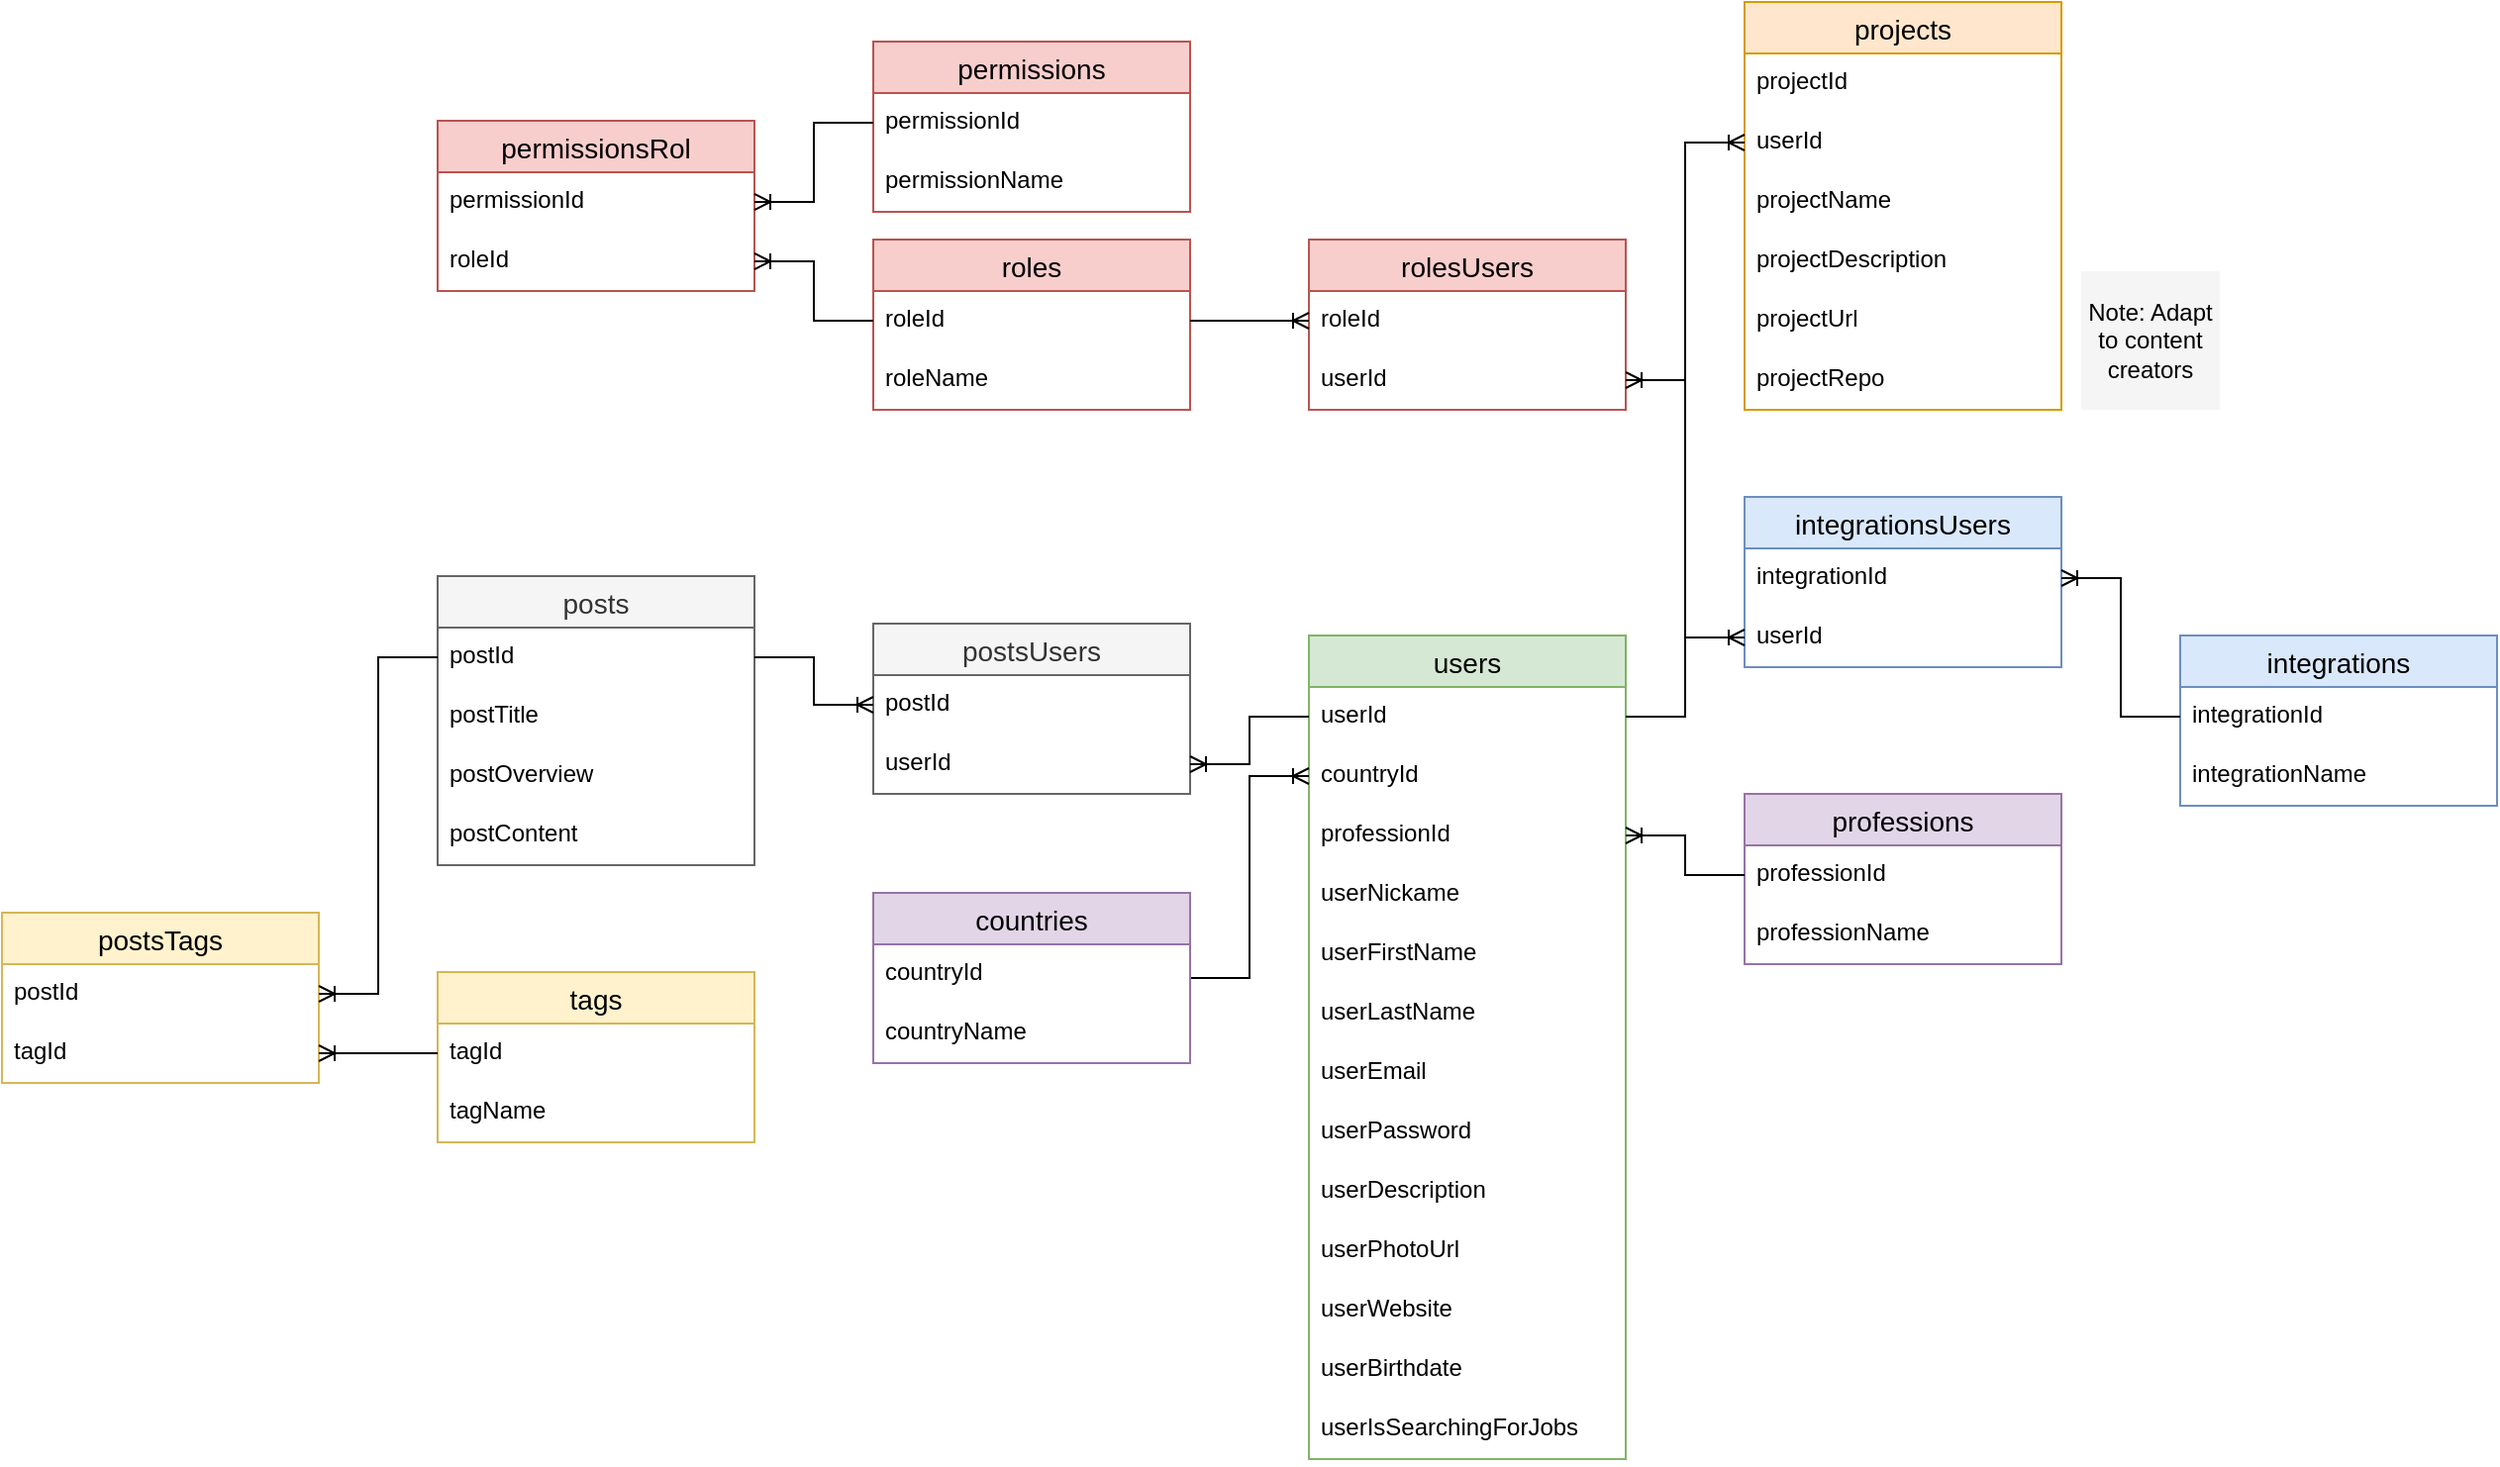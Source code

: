<mxfile version="15.7.0" type="github">
  <diagram id="R2lEEEUBdFMjLlhIrx00" name="Page-1">
    <mxGraphModel dx="2222" dy="1198" grid="1" gridSize="10" guides="1" tooltips="1" connect="1" arrows="1" fold="1" page="0" pageScale="1" pageWidth="850" pageHeight="1100" math="0" shadow="0" extFonts="Permanent Marker^https://fonts.googleapis.com/css?family=Permanent+Marker">
      <root>
        <mxCell id="0" />
        <mxCell id="1" parent="0" />
        <mxCell id="ThhSwhBpyrz5t6D2Rv6n-1" value="users" style="swimlane;fontStyle=0;childLayout=stackLayout;horizontal=1;startSize=26;horizontalStack=0;resizeParent=1;resizeParentMax=0;resizeLast=0;collapsible=1;marginBottom=0;align=center;fontSize=14;fillColor=#d5e8d4;strokeColor=#82b366;" parent="1" vertex="1">
          <mxGeometry x="80" y="120" width="160" height="416" as="geometry" />
        </mxCell>
        <mxCell id="ThhSwhBpyrz5t6D2Rv6n-2" value="userId" style="text;strokeColor=none;fillColor=none;spacingLeft=4;spacingRight=4;overflow=hidden;rotatable=0;points=[[0,0.5],[1,0.5]];portConstraint=eastwest;fontSize=12;" parent="ThhSwhBpyrz5t6D2Rv6n-1" vertex="1">
          <mxGeometry y="26" width="160" height="30" as="geometry" />
        </mxCell>
        <mxCell id="ThhSwhBpyrz5t6D2Rv6n-61" value="countryId" style="text;strokeColor=none;fillColor=none;spacingLeft=4;spacingRight=4;overflow=hidden;rotatable=0;points=[[0,0.5],[1,0.5]];portConstraint=eastwest;fontSize=12;" parent="ThhSwhBpyrz5t6D2Rv6n-1" vertex="1">
          <mxGeometry y="56" width="160" height="30" as="geometry" />
        </mxCell>
        <mxCell id="ThhSwhBpyrz5t6D2Rv6n-3" value="professionId" style="text;strokeColor=none;fillColor=none;spacingLeft=4;spacingRight=4;overflow=hidden;rotatable=0;points=[[0,0.5],[1,0.5]];portConstraint=eastwest;fontSize=12;" parent="ThhSwhBpyrz5t6D2Rv6n-1" vertex="1">
          <mxGeometry y="86" width="160" height="30" as="geometry" />
        </mxCell>
        <mxCell id="ThhSwhBpyrz5t6D2Rv6n-12" value="userNickame" style="text;strokeColor=none;fillColor=none;spacingLeft=4;spacingRight=4;overflow=hidden;rotatable=0;points=[[0,0.5],[1,0.5]];portConstraint=eastwest;fontSize=12;" parent="ThhSwhBpyrz5t6D2Rv6n-1" vertex="1">
          <mxGeometry y="116" width="160" height="30" as="geometry" />
        </mxCell>
        <mxCell id="ThhSwhBpyrz5t6D2Rv6n-13" value="userFirstName" style="text;strokeColor=none;fillColor=none;spacingLeft=4;spacingRight=4;overflow=hidden;rotatable=0;points=[[0,0.5],[1,0.5]];portConstraint=eastwest;fontSize=12;" parent="ThhSwhBpyrz5t6D2Rv6n-1" vertex="1">
          <mxGeometry y="146" width="160" height="30" as="geometry" />
        </mxCell>
        <mxCell id="ThhSwhBpyrz5t6D2Rv6n-4" value="userLastName" style="text;strokeColor=none;fillColor=none;spacingLeft=4;spacingRight=4;overflow=hidden;rotatable=0;points=[[0,0.5],[1,0.5]];portConstraint=eastwest;fontSize=12;" parent="ThhSwhBpyrz5t6D2Rv6n-1" vertex="1">
          <mxGeometry y="176" width="160" height="30" as="geometry" />
        </mxCell>
        <mxCell id="ThhSwhBpyrz5t6D2Rv6n-5" value="userEmail" style="text;strokeColor=none;fillColor=none;spacingLeft=4;spacingRight=4;overflow=hidden;rotatable=0;points=[[0,0.5],[1,0.5]];portConstraint=eastwest;fontSize=12;" parent="ThhSwhBpyrz5t6D2Rv6n-1" vertex="1">
          <mxGeometry y="206" width="160" height="30" as="geometry" />
        </mxCell>
        <mxCell id="ThhSwhBpyrz5t6D2Rv6n-6" value="userPassword" style="text;strokeColor=none;fillColor=none;spacingLeft=4;spacingRight=4;overflow=hidden;rotatable=0;points=[[0,0.5],[1,0.5]];portConstraint=eastwest;fontSize=12;" parent="ThhSwhBpyrz5t6D2Rv6n-1" vertex="1">
          <mxGeometry y="236" width="160" height="30" as="geometry" />
        </mxCell>
        <mxCell id="ThhSwhBpyrz5t6D2Rv6n-89" value="userDescription" style="text;strokeColor=none;fillColor=none;spacingLeft=4;spacingRight=4;overflow=hidden;rotatable=0;points=[[0,0.5],[1,0.5]];portConstraint=eastwest;fontSize=12;" parent="ThhSwhBpyrz5t6D2Rv6n-1" vertex="1">
          <mxGeometry y="266" width="160" height="30" as="geometry" />
        </mxCell>
        <mxCell id="ThhSwhBpyrz5t6D2Rv6n-59" value="userPhotoUrl" style="text;strokeColor=none;fillColor=none;spacingLeft=4;spacingRight=4;overflow=hidden;rotatable=0;points=[[0,0.5],[1,0.5]];portConstraint=eastwest;fontSize=12;" parent="ThhSwhBpyrz5t6D2Rv6n-1" vertex="1">
          <mxGeometry y="296" width="160" height="30" as="geometry" />
        </mxCell>
        <mxCell id="ThhSwhBpyrz5t6D2Rv6n-60" value="userWebsite" style="text;strokeColor=none;fillColor=none;spacingLeft=4;spacingRight=4;overflow=hidden;rotatable=0;points=[[0,0.5],[1,0.5]];portConstraint=eastwest;fontSize=12;" parent="ThhSwhBpyrz5t6D2Rv6n-1" vertex="1">
          <mxGeometry y="326" width="160" height="30" as="geometry" />
        </mxCell>
        <mxCell id="ThhSwhBpyrz5t6D2Rv6n-88" value="userBirthdate" style="text;strokeColor=none;fillColor=none;spacingLeft=4;spacingRight=4;overflow=hidden;rotatable=0;points=[[0,0.5],[1,0.5]];portConstraint=eastwest;fontSize=12;" parent="ThhSwhBpyrz5t6D2Rv6n-1" vertex="1">
          <mxGeometry y="356" width="160" height="30" as="geometry" />
        </mxCell>
        <mxCell id="ThhSwhBpyrz5t6D2Rv6n-90" value="userIsSearchingForJobs" style="text;strokeColor=none;fillColor=none;spacingLeft=4;spacingRight=4;overflow=hidden;rotatable=0;points=[[0,0.5],[1,0.5]];portConstraint=eastwest;fontSize=12;" parent="ThhSwhBpyrz5t6D2Rv6n-1" vertex="1">
          <mxGeometry y="386" width="160" height="30" as="geometry" />
        </mxCell>
        <mxCell id="ThhSwhBpyrz5t6D2Rv6n-7" value="professions" style="swimlane;fontStyle=0;childLayout=stackLayout;horizontal=1;startSize=26;horizontalStack=0;resizeParent=1;resizeParentMax=0;resizeLast=0;collapsible=1;marginBottom=0;align=center;fontSize=14;fillColor=#e1d5e7;strokeColor=#9673a6;" parent="1" vertex="1">
          <mxGeometry x="300" y="200" width="160" height="86" as="geometry" />
        </mxCell>
        <mxCell id="ThhSwhBpyrz5t6D2Rv6n-8" value="professionId" style="text;strokeColor=none;fillColor=none;spacingLeft=4;spacingRight=4;overflow=hidden;rotatable=0;points=[[0,0.5],[1,0.5]];portConstraint=eastwest;fontSize=12;" parent="ThhSwhBpyrz5t6D2Rv6n-7" vertex="1">
          <mxGeometry y="26" width="160" height="30" as="geometry" />
        </mxCell>
        <mxCell id="ThhSwhBpyrz5t6D2Rv6n-9" value="professionName" style="text;strokeColor=none;fillColor=none;spacingLeft=4;spacingRight=4;overflow=hidden;rotatable=0;points=[[0,0.5],[1,0.5]];portConstraint=eastwest;fontSize=12;" parent="ThhSwhBpyrz5t6D2Rv6n-7" vertex="1">
          <mxGeometry y="56" width="160" height="30" as="geometry" />
        </mxCell>
        <mxCell id="ThhSwhBpyrz5t6D2Rv6n-11" style="edgeStyle=entityRelationEdgeStyle;rounded=0;orthogonalLoop=1;jettySize=auto;html=1;endArrow=ERoneToMany;endFill=0;jumpStyle=arc;" parent="1" source="ThhSwhBpyrz5t6D2Rv6n-8" target="ThhSwhBpyrz5t6D2Rv6n-3" edge="1">
          <mxGeometry relative="1" as="geometry" />
        </mxCell>
        <mxCell id="ThhSwhBpyrz5t6D2Rv6n-14" value="integrations" style="swimlane;fontStyle=0;childLayout=stackLayout;horizontal=1;startSize=26;horizontalStack=0;resizeParent=1;resizeParentMax=0;resizeLast=0;collapsible=1;marginBottom=0;align=center;fontSize=14;fillColor=#dae8fc;strokeColor=#6c8ebf;" parent="1" vertex="1">
          <mxGeometry x="520" y="120" width="160" height="86" as="geometry" />
        </mxCell>
        <mxCell id="ThhSwhBpyrz5t6D2Rv6n-15" value="integrationId" style="text;strokeColor=none;fillColor=none;spacingLeft=4;spacingRight=4;overflow=hidden;rotatable=0;points=[[0,0.5],[1,0.5]];portConstraint=eastwest;fontSize=12;" parent="ThhSwhBpyrz5t6D2Rv6n-14" vertex="1">
          <mxGeometry y="26" width="160" height="30" as="geometry" />
        </mxCell>
        <mxCell id="ThhSwhBpyrz5t6D2Rv6n-16" value="integrationName" style="text;strokeColor=none;fillColor=none;spacingLeft=4;spacingRight=4;overflow=hidden;rotatable=0;points=[[0,0.5],[1,0.5]];portConstraint=eastwest;fontSize=12;" parent="ThhSwhBpyrz5t6D2Rv6n-14" vertex="1">
          <mxGeometry y="56" width="160" height="30" as="geometry" />
        </mxCell>
        <mxCell id="ThhSwhBpyrz5t6D2Rv6n-18" value="integrationsUsers" style="swimlane;fontStyle=0;childLayout=stackLayout;horizontal=1;startSize=26;horizontalStack=0;resizeParent=1;resizeParentMax=0;resizeLast=0;collapsible=1;marginBottom=0;align=center;fontSize=14;fillColor=#dae8fc;strokeColor=#6c8ebf;" parent="1" vertex="1">
          <mxGeometry x="300" y="50" width="160" height="86" as="geometry" />
        </mxCell>
        <mxCell id="ThhSwhBpyrz5t6D2Rv6n-19" value="integrationId" style="text;strokeColor=none;fillColor=none;spacingLeft=4;spacingRight=4;overflow=hidden;rotatable=0;points=[[0,0.5],[1,0.5]];portConstraint=eastwest;fontSize=12;" parent="ThhSwhBpyrz5t6D2Rv6n-18" vertex="1">
          <mxGeometry y="26" width="160" height="30" as="geometry" />
        </mxCell>
        <mxCell id="ThhSwhBpyrz5t6D2Rv6n-20" value="userId" style="text;strokeColor=none;fillColor=none;spacingLeft=4;spacingRight=4;overflow=hidden;rotatable=0;points=[[0,0.5],[1,0.5]];portConstraint=eastwest;fontSize=12;" parent="ThhSwhBpyrz5t6D2Rv6n-18" vertex="1">
          <mxGeometry y="56" width="160" height="30" as="geometry" />
        </mxCell>
        <mxCell id="ThhSwhBpyrz5t6D2Rv6n-26" value="posts" style="swimlane;fontStyle=0;childLayout=stackLayout;horizontal=1;startSize=26;horizontalStack=0;resizeParent=1;resizeParentMax=0;resizeLast=0;collapsible=1;marginBottom=0;align=center;fontSize=14;fillColor=#f5f5f5;strokeColor=#666666;fontColor=#333333;" parent="1" vertex="1">
          <mxGeometry x="-360" y="90" width="160" height="146" as="geometry" />
        </mxCell>
        <mxCell id="ThhSwhBpyrz5t6D2Rv6n-27" value="postId" style="text;strokeColor=none;fillColor=none;spacingLeft=4;spacingRight=4;overflow=hidden;rotatable=0;points=[[0,0.5],[1,0.5]];portConstraint=eastwest;fontSize=12;" parent="ThhSwhBpyrz5t6D2Rv6n-26" vertex="1">
          <mxGeometry y="26" width="160" height="30" as="geometry" />
        </mxCell>
        <mxCell id="ThhSwhBpyrz5t6D2Rv6n-28" value="postTitle" style="text;strokeColor=none;fillColor=none;spacingLeft=4;spacingRight=4;overflow=hidden;rotatable=0;points=[[0,0.5],[1,0.5]];portConstraint=eastwest;fontSize=12;" parent="ThhSwhBpyrz5t6D2Rv6n-26" vertex="1">
          <mxGeometry y="56" width="160" height="30" as="geometry" />
        </mxCell>
        <mxCell id="ThhSwhBpyrz5t6D2Rv6n-29" value="postOverview" style="text;strokeColor=none;fillColor=none;spacingLeft=4;spacingRight=4;overflow=hidden;rotatable=0;points=[[0,0.5],[1,0.5]];portConstraint=eastwest;fontSize=12;" parent="ThhSwhBpyrz5t6D2Rv6n-26" vertex="1">
          <mxGeometry y="86" width="160" height="30" as="geometry" />
        </mxCell>
        <mxCell id="ThhSwhBpyrz5t6D2Rv6n-30" value="postContent" style="text;strokeColor=none;fillColor=none;spacingLeft=4;spacingRight=4;overflow=hidden;rotatable=0;points=[[0,0.5],[1,0.5]];portConstraint=eastwest;fontSize=12;" parent="ThhSwhBpyrz5t6D2Rv6n-26" vertex="1">
          <mxGeometry y="116" width="160" height="30" as="geometry" />
        </mxCell>
        <mxCell id="ThhSwhBpyrz5t6D2Rv6n-31" value="postsUsers" style="swimlane;fontStyle=0;childLayout=stackLayout;horizontal=1;startSize=26;horizontalStack=0;resizeParent=1;resizeParentMax=0;resizeLast=0;collapsible=1;marginBottom=0;align=center;fontSize=14;fillColor=#f5f5f5;strokeColor=#666666;fontColor=#333333;" parent="1" vertex="1">
          <mxGeometry x="-140" y="114" width="160" height="86" as="geometry" />
        </mxCell>
        <mxCell id="ThhSwhBpyrz5t6D2Rv6n-32" value="postId" style="text;strokeColor=none;fillColor=none;spacingLeft=4;spacingRight=4;overflow=hidden;rotatable=0;points=[[0,0.5],[1,0.5]];portConstraint=eastwest;fontSize=12;" parent="ThhSwhBpyrz5t6D2Rv6n-31" vertex="1">
          <mxGeometry y="26" width="160" height="30" as="geometry" />
        </mxCell>
        <mxCell id="ThhSwhBpyrz5t6D2Rv6n-33" value="userId" style="text;strokeColor=none;fillColor=none;spacingLeft=4;spacingRight=4;overflow=hidden;rotatable=0;points=[[0,0.5],[1,0.5]];portConstraint=eastwest;fontSize=12;" parent="ThhSwhBpyrz5t6D2Rv6n-31" vertex="1">
          <mxGeometry y="56" width="160" height="30" as="geometry" />
        </mxCell>
        <mxCell id="ThhSwhBpyrz5t6D2Rv6n-37" value="tags" style="swimlane;fontStyle=0;childLayout=stackLayout;horizontal=1;startSize=26;horizontalStack=0;resizeParent=1;resizeParentMax=0;resizeLast=0;collapsible=1;marginBottom=0;align=center;fontSize=14;fillColor=#fff2cc;strokeColor=#d6b656;" parent="1" vertex="1">
          <mxGeometry x="-360" y="290" width="160" height="86" as="geometry" />
        </mxCell>
        <mxCell id="ThhSwhBpyrz5t6D2Rv6n-38" value="tagId" style="text;strokeColor=none;fillColor=none;spacingLeft=4;spacingRight=4;overflow=hidden;rotatable=0;points=[[0,0.5],[1,0.5]];portConstraint=eastwest;fontSize=12;" parent="ThhSwhBpyrz5t6D2Rv6n-37" vertex="1">
          <mxGeometry y="26" width="160" height="30" as="geometry" />
        </mxCell>
        <mxCell id="ThhSwhBpyrz5t6D2Rv6n-39" value="tagName" style="text;strokeColor=none;fillColor=none;spacingLeft=4;spacingRight=4;overflow=hidden;rotatable=0;points=[[0,0.5],[1,0.5]];portConstraint=eastwest;fontSize=12;" parent="ThhSwhBpyrz5t6D2Rv6n-37" vertex="1">
          <mxGeometry y="56" width="160" height="30" as="geometry" />
        </mxCell>
        <mxCell id="ThhSwhBpyrz5t6D2Rv6n-41" value="postsTags" style="swimlane;fontStyle=0;childLayout=stackLayout;horizontal=1;startSize=26;horizontalStack=0;resizeParent=1;resizeParentMax=0;resizeLast=0;collapsible=1;marginBottom=0;align=center;fontSize=14;fillColor=#fff2cc;strokeColor=#d6b656;" parent="1" vertex="1">
          <mxGeometry x="-580" y="260" width="160" height="86" as="geometry" />
        </mxCell>
        <mxCell id="ThhSwhBpyrz5t6D2Rv6n-42" value="postId" style="text;strokeColor=none;fillColor=none;spacingLeft=4;spacingRight=4;overflow=hidden;rotatable=0;points=[[0,0.5],[1,0.5]];portConstraint=eastwest;fontSize=12;" parent="ThhSwhBpyrz5t6D2Rv6n-41" vertex="1">
          <mxGeometry y="26" width="160" height="30" as="geometry" />
        </mxCell>
        <mxCell id="ThhSwhBpyrz5t6D2Rv6n-43" value="tagId" style="text;strokeColor=none;fillColor=none;spacingLeft=4;spacingRight=4;overflow=hidden;rotatable=0;points=[[0,0.5],[1,0.5]];portConstraint=eastwest;fontSize=12;" parent="ThhSwhBpyrz5t6D2Rv6n-41" vertex="1">
          <mxGeometry y="56" width="160" height="30" as="geometry" />
        </mxCell>
        <mxCell id="ThhSwhBpyrz5t6D2Rv6n-44" style="edgeStyle=entityRelationEdgeStyle;rounded=0;jumpStyle=arc;orthogonalLoop=1;jettySize=auto;html=1;endArrow=ERoneToMany;endFill=0;" parent="1" source="ThhSwhBpyrz5t6D2Rv6n-2" target="ThhSwhBpyrz5t6D2Rv6n-33" edge="1">
          <mxGeometry relative="1" as="geometry" />
        </mxCell>
        <mxCell id="ThhSwhBpyrz5t6D2Rv6n-45" style="edgeStyle=entityRelationEdgeStyle;rounded=0;jumpStyle=arc;orthogonalLoop=1;jettySize=auto;html=1;endArrow=ERoneToMany;endFill=0;" parent="1" source="ThhSwhBpyrz5t6D2Rv6n-27" target="ThhSwhBpyrz5t6D2Rv6n-32" edge="1">
          <mxGeometry relative="1" as="geometry" />
        </mxCell>
        <mxCell id="ThhSwhBpyrz5t6D2Rv6n-46" style="edgeStyle=entityRelationEdgeStyle;rounded=0;jumpStyle=arc;orthogonalLoop=1;jettySize=auto;html=1;entryX=1;entryY=0.5;entryDx=0;entryDy=0;endArrow=ERoneToMany;endFill=0;" parent="1" source="ThhSwhBpyrz5t6D2Rv6n-15" target="ThhSwhBpyrz5t6D2Rv6n-19" edge="1">
          <mxGeometry relative="1" as="geometry" />
        </mxCell>
        <mxCell id="ThhSwhBpyrz5t6D2Rv6n-47" style="edgeStyle=entityRelationEdgeStyle;rounded=0;jumpStyle=arc;orthogonalLoop=1;jettySize=auto;html=1;endArrow=ERoneToMany;endFill=0;" parent="1" source="ThhSwhBpyrz5t6D2Rv6n-2" target="ThhSwhBpyrz5t6D2Rv6n-20" edge="1">
          <mxGeometry relative="1" as="geometry" />
        </mxCell>
        <mxCell id="ThhSwhBpyrz5t6D2Rv6n-48" style="edgeStyle=entityRelationEdgeStyle;rounded=0;jumpStyle=arc;orthogonalLoop=1;jettySize=auto;html=1;endArrow=ERoneToMany;endFill=0;" parent="1" source="ThhSwhBpyrz5t6D2Rv6n-38" target="ThhSwhBpyrz5t6D2Rv6n-43" edge="1">
          <mxGeometry relative="1" as="geometry" />
        </mxCell>
        <mxCell id="ThhSwhBpyrz5t6D2Rv6n-51" style="edgeStyle=entityRelationEdgeStyle;rounded=0;jumpStyle=arc;orthogonalLoop=1;jettySize=auto;html=1;endArrow=ERoneToMany;endFill=0;" parent="1" source="ThhSwhBpyrz5t6D2Rv6n-27" target="ThhSwhBpyrz5t6D2Rv6n-42" edge="1">
          <mxGeometry relative="1" as="geometry" />
        </mxCell>
        <mxCell id="ThhSwhBpyrz5t6D2Rv6n-52" value="projects" style="swimlane;fontStyle=0;childLayout=stackLayout;horizontal=1;startSize=26;horizontalStack=0;resizeParent=1;resizeParentMax=0;resizeLast=0;collapsible=1;marginBottom=0;align=center;fontSize=14;fillColor=#ffe6cc;strokeColor=#d79b00;" parent="1" vertex="1">
          <mxGeometry x="300" y="-200" width="160" height="206" as="geometry" />
        </mxCell>
        <mxCell id="ThhSwhBpyrz5t6D2Rv6n-53" value="projectId" style="text;strokeColor=none;fillColor=none;spacingLeft=4;spacingRight=4;overflow=hidden;rotatable=0;points=[[0,0.5],[1,0.5]];portConstraint=eastwest;fontSize=12;" parent="ThhSwhBpyrz5t6D2Rv6n-52" vertex="1">
          <mxGeometry y="26" width="160" height="30" as="geometry" />
        </mxCell>
        <mxCell id="ThhSwhBpyrz5t6D2Rv6n-54" value="userId" style="text;strokeColor=none;fillColor=none;spacingLeft=4;spacingRight=4;overflow=hidden;rotatable=0;points=[[0,0.5],[1,0.5]];portConstraint=eastwest;fontSize=12;" parent="ThhSwhBpyrz5t6D2Rv6n-52" vertex="1">
          <mxGeometry y="56" width="160" height="30" as="geometry" />
        </mxCell>
        <mxCell id="ThhSwhBpyrz5t6D2Rv6n-55" value="projectName" style="text;strokeColor=none;fillColor=none;spacingLeft=4;spacingRight=4;overflow=hidden;rotatable=0;points=[[0,0.5],[1,0.5]];portConstraint=eastwest;fontSize=12;" parent="ThhSwhBpyrz5t6D2Rv6n-52" vertex="1">
          <mxGeometry y="86" width="160" height="30" as="geometry" />
        </mxCell>
        <mxCell id="ThhSwhBpyrz5t6D2Rv6n-66" value="projectDescription" style="text;strokeColor=none;fillColor=none;spacingLeft=4;spacingRight=4;overflow=hidden;rotatable=0;points=[[0,0.5],[1,0.5]];portConstraint=eastwest;fontSize=12;" parent="ThhSwhBpyrz5t6D2Rv6n-52" vertex="1">
          <mxGeometry y="116" width="160" height="30" as="geometry" />
        </mxCell>
        <mxCell id="ThhSwhBpyrz5t6D2Rv6n-56" value="projectUrl" style="text;strokeColor=none;fillColor=none;spacingLeft=4;spacingRight=4;overflow=hidden;rotatable=0;points=[[0,0.5],[1,0.5]];portConstraint=eastwest;fontSize=12;" parent="ThhSwhBpyrz5t6D2Rv6n-52" vertex="1">
          <mxGeometry y="146" width="160" height="30" as="geometry" />
        </mxCell>
        <mxCell id="ThhSwhBpyrz5t6D2Rv6n-57" value="projectRepo" style="text;strokeColor=none;fillColor=none;spacingLeft=4;spacingRight=4;overflow=hidden;rotatable=0;points=[[0,0.5],[1,0.5]];portConstraint=eastwest;fontSize=12;" parent="ThhSwhBpyrz5t6D2Rv6n-52" vertex="1">
          <mxGeometry y="176" width="160" height="30" as="geometry" />
        </mxCell>
        <mxCell id="ThhSwhBpyrz5t6D2Rv6n-58" style="edgeStyle=entityRelationEdgeStyle;rounded=0;jumpStyle=arc;orthogonalLoop=1;jettySize=auto;html=1;entryX=0;entryY=0.5;entryDx=0;entryDy=0;endArrow=ERoneToMany;endFill=0;" parent="1" source="ThhSwhBpyrz5t6D2Rv6n-2" target="ThhSwhBpyrz5t6D2Rv6n-54" edge="1">
          <mxGeometry relative="1" as="geometry" />
        </mxCell>
        <mxCell id="ThhSwhBpyrz5t6D2Rv6n-65" style="edgeStyle=entityRelationEdgeStyle;rounded=0;jumpStyle=arc;orthogonalLoop=1;jettySize=auto;html=1;endArrow=ERoneToMany;endFill=0;" parent="1" source="ThhSwhBpyrz5t6D2Rv6n-62" target="ThhSwhBpyrz5t6D2Rv6n-61" edge="1">
          <mxGeometry relative="1" as="geometry" />
        </mxCell>
        <mxCell id="ThhSwhBpyrz5t6D2Rv6n-62" value="countries" style="swimlane;fontStyle=0;childLayout=stackLayout;horizontal=1;startSize=26;horizontalStack=0;resizeParent=1;resizeParentMax=0;resizeLast=0;collapsible=1;marginBottom=0;align=center;fontSize=14;fillColor=#e1d5e7;strokeColor=#9673a6;" parent="1" vertex="1">
          <mxGeometry x="-140" y="250" width="160" height="86" as="geometry" />
        </mxCell>
        <mxCell id="ThhSwhBpyrz5t6D2Rv6n-63" value="countryId" style="text;strokeColor=none;fillColor=none;spacingLeft=4;spacingRight=4;overflow=hidden;rotatable=0;points=[[0,0.5],[1,0.5]];portConstraint=eastwest;fontSize=12;" parent="ThhSwhBpyrz5t6D2Rv6n-62" vertex="1">
          <mxGeometry y="26" width="160" height="30" as="geometry" />
        </mxCell>
        <mxCell id="ThhSwhBpyrz5t6D2Rv6n-64" value="countryName" style="text;strokeColor=none;fillColor=none;spacingLeft=4;spacingRight=4;overflow=hidden;rotatable=0;points=[[0,0.5],[1,0.5]];portConstraint=eastwest;fontSize=12;" parent="ThhSwhBpyrz5t6D2Rv6n-62" vertex="1">
          <mxGeometry y="56" width="160" height="30" as="geometry" />
        </mxCell>
        <mxCell id="ThhSwhBpyrz5t6D2Rv6n-67" value="Note: Adapt to content creators" style="text;html=1;align=center;verticalAlign=middle;whiteSpace=wrap;rounded=0;fillColor=#F5F5F5;" parent="1" vertex="1">
          <mxGeometry x="470" y="-64" width="70" height="70" as="geometry" />
        </mxCell>
        <mxCell id="ThhSwhBpyrz5t6D2Rv6n-69" value="roles" style="swimlane;fontStyle=0;childLayout=stackLayout;horizontal=1;startSize=26;horizontalStack=0;resizeParent=1;resizeParentMax=0;resizeLast=0;collapsible=1;marginBottom=0;align=center;fontSize=14;fillColor=#f8cecc;strokeColor=#b85450;" parent="1" vertex="1">
          <mxGeometry x="-140" y="-80" width="160" height="86" as="geometry" />
        </mxCell>
        <mxCell id="ThhSwhBpyrz5t6D2Rv6n-70" value="roleId" style="text;strokeColor=none;fillColor=none;spacingLeft=4;spacingRight=4;overflow=hidden;rotatable=0;points=[[0,0.5],[1,0.5]];portConstraint=eastwest;fontSize=12;" parent="ThhSwhBpyrz5t6D2Rv6n-69" vertex="1">
          <mxGeometry y="26" width="160" height="30" as="geometry" />
        </mxCell>
        <mxCell id="ThhSwhBpyrz5t6D2Rv6n-71" value="roleName" style="text;strokeColor=none;fillColor=none;spacingLeft=4;spacingRight=4;overflow=hidden;rotatable=0;points=[[0,0.5],[1,0.5]];portConstraint=eastwest;fontSize=12;" parent="ThhSwhBpyrz5t6D2Rv6n-69" vertex="1">
          <mxGeometry y="56" width="160" height="30" as="geometry" />
        </mxCell>
        <mxCell id="ThhSwhBpyrz5t6D2Rv6n-73" value="permissions" style="swimlane;fontStyle=0;childLayout=stackLayout;horizontal=1;startSize=26;horizontalStack=0;resizeParent=1;resizeParentMax=0;resizeLast=0;collapsible=1;marginBottom=0;align=center;fontSize=14;fillColor=#f8cecc;strokeColor=#b85450;" parent="1" vertex="1">
          <mxGeometry x="-140" y="-180" width="160" height="86" as="geometry" />
        </mxCell>
        <mxCell id="ThhSwhBpyrz5t6D2Rv6n-74" value="permissionId" style="text;strokeColor=none;fillColor=none;spacingLeft=4;spacingRight=4;overflow=hidden;rotatable=0;points=[[0,0.5],[1,0.5]];portConstraint=eastwest;fontSize=12;" parent="ThhSwhBpyrz5t6D2Rv6n-73" vertex="1">
          <mxGeometry y="26" width="160" height="30" as="geometry" />
        </mxCell>
        <mxCell id="ThhSwhBpyrz5t6D2Rv6n-75" value="permissionName" style="text;strokeColor=none;fillColor=none;spacingLeft=4;spacingRight=4;overflow=hidden;rotatable=0;points=[[0,0.5],[1,0.5]];portConstraint=eastwest;fontSize=12;" parent="ThhSwhBpyrz5t6D2Rv6n-73" vertex="1">
          <mxGeometry y="56" width="160" height="30" as="geometry" />
        </mxCell>
        <mxCell id="ThhSwhBpyrz5t6D2Rv6n-76" value="permissionsRol" style="swimlane;fontStyle=0;childLayout=stackLayout;horizontal=1;startSize=26;horizontalStack=0;resizeParent=1;resizeParentMax=0;resizeLast=0;collapsible=1;marginBottom=0;align=center;fontSize=14;fillColor=#f8cecc;strokeColor=#b85450;" parent="1" vertex="1">
          <mxGeometry x="-360" y="-140" width="160" height="86" as="geometry" />
        </mxCell>
        <mxCell id="ThhSwhBpyrz5t6D2Rv6n-77" value="permissionId" style="text;strokeColor=none;fillColor=none;spacingLeft=4;spacingRight=4;overflow=hidden;rotatable=0;points=[[0,0.5],[1,0.5]];portConstraint=eastwest;fontSize=12;" parent="ThhSwhBpyrz5t6D2Rv6n-76" vertex="1">
          <mxGeometry y="26" width="160" height="30" as="geometry" />
        </mxCell>
        <mxCell id="ThhSwhBpyrz5t6D2Rv6n-78" value="roleId" style="text;strokeColor=none;fillColor=none;spacingLeft=4;spacingRight=4;overflow=hidden;rotatable=0;points=[[0,0.5],[1,0.5]];portConstraint=eastwest;fontSize=12;" parent="ThhSwhBpyrz5t6D2Rv6n-76" vertex="1">
          <mxGeometry y="56" width="160" height="30" as="geometry" />
        </mxCell>
        <mxCell id="ThhSwhBpyrz5t6D2Rv6n-80" style="edgeStyle=entityRelationEdgeStyle;rounded=0;jumpStyle=arc;orthogonalLoop=1;jettySize=auto;html=1;entryX=1;entryY=0.5;entryDx=0;entryDy=0;endArrow=ERoneToMany;endFill=0;" parent="1" source="ThhSwhBpyrz5t6D2Rv6n-70" target="ThhSwhBpyrz5t6D2Rv6n-78" edge="1">
          <mxGeometry relative="1" as="geometry" />
        </mxCell>
        <mxCell id="ThhSwhBpyrz5t6D2Rv6n-81" style="edgeStyle=entityRelationEdgeStyle;rounded=0;jumpStyle=arc;orthogonalLoop=1;jettySize=auto;html=1;entryX=1;entryY=0.5;entryDx=0;entryDy=0;endArrow=ERoneToMany;endFill=0;" parent="1" source="ThhSwhBpyrz5t6D2Rv6n-74" target="ThhSwhBpyrz5t6D2Rv6n-77" edge="1">
          <mxGeometry relative="1" as="geometry" />
        </mxCell>
        <mxCell id="ThhSwhBpyrz5t6D2Rv6n-82" value="rolesUsers" style="swimlane;fontStyle=0;childLayout=stackLayout;horizontal=1;startSize=26;horizontalStack=0;resizeParent=1;resizeParentMax=0;resizeLast=0;collapsible=1;marginBottom=0;align=center;fontSize=14;fillColor=#f8cecc;strokeColor=#b85450;" parent="1" vertex="1">
          <mxGeometry x="80" y="-80" width="160" height="86" as="geometry" />
        </mxCell>
        <mxCell id="ThhSwhBpyrz5t6D2Rv6n-83" value="roleId" style="text;strokeColor=none;fillColor=none;spacingLeft=4;spacingRight=4;overflow=hidden;rotatable=0;points=[[0,0.5],[1,0.5]];portConstraint=eastwest;fontSize=12;" parent="ThhSwhBpyrz5t6D2Rv6n-82" vertex="1">
          <mxGeometry y="26" width="160" height="30" as="geometry" />
        </mxCell>
        <mxCell id="ThhSwhBpyrz5t6D2Rv6n-84" value="userId" style="text;strokeColor=none;fillColor=none;spacingLeft=4;spacingRight=4;overflow=hidden;rotatable=0;points=[[0,0.5],[1,0.5]];portConstraint=eastwest;fontSize=12;" parent="ThhSwhBpyrz5t6D2Rv6n-82" vertex="1">
          <mxGeometry y="56" width="160" height="30" as="geometry" />
        </mxCell>
        <mxCell id="ThhSwhBpyrz5t6D2Rv6n-86" style="edgeStyle=entityRelationEdgeStyle;rounded=0;jumpStyle=arc;orthogonalLoop=1;jettySize=auto;html=1;entryX=1;entryY=0.5;entryDx=0;entryDy=0;endArrow=ERoneToMany;endFill=0;" parent="1" source="ThhSwhBpyrz5t6D2Rv6n-2" target="ThhSwhBpyrz5t6D2Rv6n-84" edge="1">
          <mxGeometry relative="1" as="geometry" />
        </mxCell>
        <mxCell id="ThhSwhBpyrz5t6D2Rv6n-87" style="edgeStyle=entityRelationEdgeStyle;rounded=0;jumpStyle=arc;orthogonalLoop=1;jettySize=auto;html=1;entryX=0;entryY=0.5;entryDx=0;entryDy=0;endArrow=ERoneToMany;endFill=0;" parent="1" source="ThhSwhBpyrz5t6D2Rv6n-70" target="ThhSwhBpyrz5t6D2Rv6n-83" edge="1">
          <mxGeometry relative="1" as="geometry" />
        </mxCell>
      </root>
    </mxGraphModel>
  </diagram>
</mxfile>
